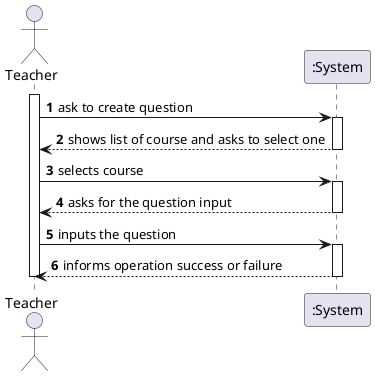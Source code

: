 @startuml
autonumber

actor "Teacher" as Manager


activate Manager
Manager -> ":System" : ask to create question
activate ":System"
":System" --> Manager : shows list of course and asks to select one
deactivate ":System"
Manager -> ":System" : selects course
activate ":System"

":System" -->Manager : asks for the question input
deactivate ":System"

Manager -> ":System" : inputs the question
activate ":System"

":System" --> Manager : informs operation success or failure
deactivate ":System"
deactivate Manager

@enduml